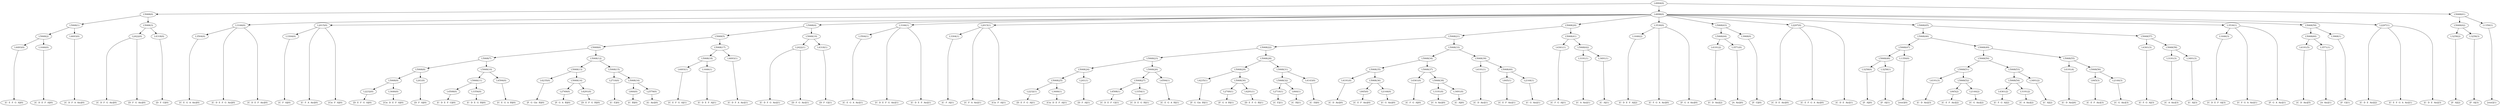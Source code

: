 digraph sample{
"L4493(0)"->"[C  E  F  G  A](0)"
"L1646(0)"->"[C  D  E  F  A](0)"
"L5068(2)"->"L4493(0)"
"L5068(2)"->"L1646(0)"
"L4693(0)"->"[C  D  F  A  Ais](0)"
"L5068(1)"->"L5068(2)"
"L5068(1)"->"L4693(0)"
"L2422(0)"->"[C  D  F  G  Ais](0)"
"L2422(0)"->"[D  F  G  Ais](0)"
"L4318(0)"->"[D  F  G](0)"
"L5068(3)"->"L2422(0)"
"L5068(3)"->"L4318(0)"
"L5068(0)"->"L5068(1)"
"L5068(0)"->"L5068(3)"
"L3504(0)"->"[C  E  G  A  Ais](0)"
"L3166(0)"->"[C  D  E  F  G  Ais](0)"
"L3166(0)"->"[C  D  E  F  Ais](0)"
"L3166(0)"->"L3504(0)"
"L3304(0)"->"[C  F  A](0)"
"L2015(0)"->"[C  F  A  Ais](0)"
"L2015(0)"->"L3304(0)"
"L2015(0)"->"[Cis  F  A](0)"
"L2232(0)"->"[D  E  F  G  A](0)"
"L3446(0)"->"[Cis  D  E  F  A](0)"
"L5068(9)"->"L2232(0)"
"L5068(9)"->"L3446(0)"
"L241(0)"->"[D  F  A](0)"
"L5068(8)"->"L5068(9)"
"L5068(8)"->"L241(0)"
"L4508(0)"->"[C  D  E  F  G](0)"
"L3354(0)"->"[C  D  E  G  B](0)"
"L5068(11)"->"L4508(0)"
"L5068(11)"->"L3354(0)"
"L4594(0)"->"[C  E  G  A  B](0)"
"L5068(10)"->"L5068(11)"
"L5068(10)"->"L4594(0)"
"L5068(7)"->"L5068(8)"
"L5068(7)"->"L5068(10)"
"L4235(0)"->"[F  G  Gis  B](0)"
"L2749(0)"->"[F  G  A  B](0)"
"L4291(0)"->"[D  E  F  G  B](0)"
"L5068(14)"->"L2749(0)"
"L5068(14)"->"L4291(0)"
"L5068(13)"->"L4235(0)"
"L5068(13)"->"L5068(14)"
"L2710(0)"->"[C  E](0)"
"L844(0)"->"[C  B](0)"
"L2579(0)"->"[G  Ais](0)"
"L5068(16)"->"L844(0)"
"L5068(16)"->"L2579(0)"
"L5068(15)"->"L2710(0)"
"L5068(15)"->"L5068(16)"
"L5068(12)"->"L5068(13)"
"L5068(12)"->"L5068(15)"
"L5068(6)"->"L5068(7)"
"L5068(6)"->"L5068(12)"
"L4493(1)"->"[C  E  F  G  A](1)"
"L1646(1)"->"[C  D  E  F  A](1)"
"L5068(18)"->"L4493(1)"
"L5068(18)"->"L1646(1)"
"L4693(1)"->"[C  D  F  A  Ais](1)"
"L5068(17)"->"L5068(18)"
"L5068(17)"->"L4693(1)"
"L5068(5)"->"L5068(6)"
"L5068(5)"->"L5068(17)"
"L2422(1)"->"[C  D  F  G  Ais](1)"
"L2422(1)"->"[D  F  G  Ais](1)"
"L4318(1)"->"[D  F  G](1)"
"L5068(19)"->"L2422(1)"
"L5068(19)"->"L4318(1)"
"L5068(4)"->"L5068(5)"
"L5068(4)"->"L5068(19)"
"L3504(1)"->"[C  E  G  A  Ais](1)"
"L3166(1)"->"[C  D  E  F  G  Ais](1)"
"L3166(1)"->"[C  D  E  F  Ais](1)"
"L3166(1)"->"L3504(1)"
"L3304(1)"->"[C  F  A](1)"
"L2015(1)"->"[C  F  A  Ais](1)"
"L2015(1)"->"L3304(1)"
"L2015(1)"->"[Cis  F  A](1)"
"L2232(1)"->"[D  E  F  G  A](1)"
"L3446(1)"->"[Cis  D  E  F  A](1)"
"L5068(25)"->"L2232(1)"
"L5068(25)"->"L3446(1)"
"L241(1)"->"[D  F  A](1)"
"L5068(24)"->"L5068(25)"
"L5068(24)"->"L241(1)"
"L4508(1)"->"[C  D  E  F  G](1)"
"L3354(1)"->"[C  D  E  G  B](1)"
"L5068(27)"->"L4508(1)"
"L5068(27)"->"L3354(1)"
"L4594(1)"->"[C  E  G  A  B](1)"
"L5068(26)"->"L5068(27)"
"L5068(26)"->"L4594(1)"
"L5068(23)"->"L5068(24)"
"L5068(23)"->"L5068(26)"
"L4235(1)"->"[F  G  Gis  B](1)"
"L2749(1)"->"[F  G  A  B](1)"
"L4291(1)"->"[D  E  F  G  B](1)"
"L5068(30)"->"L2749(1)"
"L5068(30)"->"L4291(1)"
"L5068(29)"->"L4235(1)"
"L5068(29)"->"L5068(30)"
"L2710(1)"->"[C  E](1)"
"L844(1)"->"[C  B](1)"
"L5068(32)"->"L2710(1)"
"L5068(32)"->"L844(1)"
"L4143(0)"->"[C  D](0)"
"L5068(31)"->"L5068(32)"
"L5068(31)"->"L4143(0)"
"L5068(28)"->"L5068(29)"
"L5068(28)"->"L5068(31)"
"L5068(22)"->"L5068(23)"
"L5068(22)"->"L5068(28)"
"L4191(0)"->"[C  D  Ais](0)"
"L845(0)"->"[C  E  F  Ais](0)"
"L2144(0)"->"[C  G  Ais](0)"
"L5068(36)"->"L845(0)"
"L5068(36)"->"L2144(0)"
"L5068(35)"->"L4191(0)"
"L5068(35)"->"L5068(36)"
"L4361(0)"->"[C  F  G  A](0)"
"L3191(0)"->"[C  A  Ais](0)"
"L3491(0)"->"[C  A](0)"
"L5068(38)"->"L3191(0)"
"L5068(38)"->"L3491(0)"
"L5068(37)"->"L4361(0)"
"L5068(37)"->"L5068(38)"
"L5068(34)"->"L5068(35)"
"L5068(34)"->"L5068(37)"
"L4191(1)"->"[C  D  Ais](1)"
"L845(1)"->"[C  E  F  Ais](1)"
"L2144(1)"->"[C  G  Ais](1)"
"L5068(40)"->"L845(1)"
"L5068(40)"->"L2144(1)"
"L5068(39)"->"L4191(1)"
"L5068(39)"->"L5068(40)"
"L5068(33)"->"L5068(34)"
"L5068(33)"->"L5068(39)"
"L5068(21)"->"L5068(22)"
"L5068(21)"->"L5068(33)"
"L4361(1)"->"[C  F  G  A](1)"
"L3191(1)"->"[C  A  Ais](1)"
"L3491(1)"->"[C  A](1)"
"L5068(42)"->"L3191(1)"
"L5068(42)"->"L3491(1)"
"L5068(41)"->"L4361(1)"
"L5068(41)"->"L5068(42)"
"L5068(20)"->"L5068(21)"
"L5068(20)"->"L5068(41)"
"L1646(2)"->"[C  D  E  F  A](2)"
"L3530(0)"->"[C  F  G  A  Ais](0)"
"L3530(0)"->"L1646(2)"
"L3530(0)"->"[F  G  A  Ais](0)"
"L4191(2)"->"[C  D  Ais](2)"
"L3571(0)"->"[A  Ais](0)"
"L5068(44)"->"L4191(2)"
"L5068(44)"->"L3571(0)"
"L3968(0)"->"[F  G](0)"
"L5068(43)"->"L5068(44)"
"L5068(43)"->"L3968(0)"
"L2297(0)"->"[C  D  E  Ais](0)"
"L2297(0)"->"[C  E  F  G  A  Ais](0)"
"L2297(0)"->"[C  D  E  Ais](1)"
"L3258(0)"->"[F  A](0)"
"L3258(1)"->"[F  A](1)"
"L5068(48)"->"L3258(0)"
"L5068(48)"->"L3258(1)"
"L1350(0)"->"[rest](0)"
"L5068(47)"->"L5068(48)"
"L5068(47)"->"L1350(0)"
"L4191(3)"->"[C  D  Ais](3)"
"L845(2)"->"[C  E  F  Ais](2)"
"L2144(2)"->"[C  G  Ais](2)"
"L5068(52)"->"L845(2)"
"L5068(52)"->"L2144(2)"
"L5068(51)"->"L4191(3)"
"L5068(51)"->"L5068(52)"
"L4361(2)"->"[C  F  G  A](2)"
"L3191(2)"->"[C  A  Ais](2)"
"L5068(54)"->"L4361(2)"
"L5068(54)"->"L3191(2)"
"L3491(2)"->"[C  A](2)"
"L5068(53)"->"L5068(54)"
"L5068(53)"->"L3491(2)"
"L5068(50)"->"L5068(51)"
"L5068(50)"->"L5068(53)"
"L4191(4)"->"[C  D  Ais](4)"
"L845(3)"->"[C  E  F  Ais](3)"
"L2144(3)"->"[C  G  Ais](3)"
"L5068(56)"->"L845(3)"
"L5068(56)"->"L2144(3)"
"L5068(55)"->"L4191(4)"
"L5068(55)"->"L5068(56)"
"L5068(49)"->"L5068(50)"
"L5068(49)"->"L5068(55)"
"L5068(46)"->"L5068(47)"
"L5068(46)"->"L5068(49)"
"L4361(3)"->"[C  F  G  A](3)"
"L3191(3)"->"[C  A  Ais](3)"
"L3491(3)"->"[C  A](3)"
"L5068(58)"->"L3191(3)"
"L5068(58)"->"L3491(3)"
"L5068(57)"->"L4361(3)"
"L5068(57)"->"L5068(58)"
"L5068(45)"->"L5068(46)"
"L5068(45)"->"L5068(57)"
"L1646(3)"->"[C  D  E  F  A](3)"
"L3530(1)"->"[C  F  G  A  Ais](1)"
"L3530(1)"->"L1646(3)"
"L3530(1)"->"[F  G  A  Ais](1)"
"L4191(5)"->"[C  D  Ais](5)"
"L3571(1)"->"[A  Ais](1)"
"L5068(60)"->"L4191(5)"
"L5068(60)"->"L3571(1)"
"L3968(1)"->"[F  G](1)"
"L5068(59)"->"L5068(60)"
"L5068(59)"->"L3968(1)"
"L2297(1)"->"[C  D  E  Ais](2)"
"L2297(1)"->"[C  E  F  G  A  Ais](1)"
"L2297(1)"->"[C  D  E  Ais](3)"
"L4898(0)"->"L3166(0)"
"L4898(0)"->"L2015(0)"
"L4898(0)"->"L5068(4)"
"L4898(0)"->"L3166(1)"
"L4898(0)"->"L2015(1)"
"L4898(0)"->"L5068(20)"
"L4898(0)"->"L3530(0)"
"L4898(0)"->"L5068(43)"
"L4898(0)"->"L2297(0)"
"L4898(0)"->"L5068(45)"
"L4898(0)"->"L3530(1)"
"L4898(0)"->"L5068(59)"
"L4898(0)"->"L2297(1)"
"L3258(2)"->"[F  A](2)"
"L3258(3)"->"[F  A](3)"
"L5068(62)"->"L3258(2)"
"L5068(62)"->"L3258(3)"
"L1350(1)"->"[rest](1)"
"L5068(61)"->"L5068(62)"
"L5068(61)"->"L1350(1)"
"L4904(0)"->"L5068(0)"
"L4904(0)"->"L4898(0)"
"L4904(0)"->"L5068(61)"
{rank = min; "L4904(0)"}
{rank = same; "L5068(0)"; "L4898(0)"; "L5068(61)";}
{rank = same; "L5068(1)"; "L5068(3)"; "L3166(0)"; "L2015(0)"; "L5068(4)"; "L3166(1)"; "L2015(1)"; "L5068(20)"; "L3530(0)"; "L5068(43)"; "L2297(0)"; "L5068(45)"; "L3530(1)"; "L5068(59)"; "L2297(1)"; "L5068(62)"; "L1350(1)";}
{rank = same; "L5068(2)"; "L4693(0)"; "L2422(0)"; "L4318(0)"; "L3504(0)"; "L3304(0)"; "L5068(5)"; "L5068(19)"; "L3504(1)"; "L3304(1)"; "L5068(21)"; "L5068(41)"; "L1646(2)"; "L5068(44)"; "L3968(0)"; "L5068(46)"; "L5068(57)"; "L1646(3)"; "L5068(60)"; "L3968(1)"; "L3258(2)"; "L3258(3)";}
{rank = same; "L4493(0)"; "L1646(0)"; "L5068(6)"; "L5068(17)"; "L2422(1)"; "L4318(1)"; "L5068(22)"; "L5068(33)"; "L4361(1)"; "L5068(42)"; "L4191(2)"; "L3571(0)"; "L5068(47)"; "L5068(49)"; "L4361(3)"; "L5068(58)"; "L4191(5)"; "L3571(1)";}
{rank = same; "L5068(7)"; "L5068(12)"; "L5068(18)"; "L4693(1)"; "L5068(23)"; "L5068(28)"; "L5068(34)"; "L5068(39)"; "L3191(1)"; "L3491(1)"; "L5068(48)"; "L1350(0)"; "L5068(50)"; "L5068(55)"; "L3191(3)"; "L3491(3)";}
{rank = same; "L5068(8)"; "L5068(10)"; "L5068(13)"; "L5068(15)"; "L4493(1)"; "L1646(1)"; "L5068(24)"; "L5068(26)"; "L5068(29)"; "L5068(31)"; "L5068(35)"; "L5068(37)"; "L4191(1)"; "L5068(40)"; "L3258(0)"; "L3258(1)"; "L5068(51)"; "L5068(53)"; "L4191(4)"; "L5068(56)";}
{rank = same; "L5068(9)"; "L241(0)"; "L5068(11)"; "L4594(0)"; "L4235(0)"; "L5068(14)"; "L2710(0)"; "L5068(16)"; "L5068(25)"; "L241(1)"; "L5068(27)"; "L4594(1)"; "L4235(1)"; "L5068(30)"; "L5068(32)"; "L4143(0)"; "L4191(0)"; "L5068(36)"; "L4361(0)"; "L5068(38)"; "L845(1)"; "L2144(1)"; "L4191(3)"; "L5068(52)"; "L5068(54)"; "L3491(2)"; "L845(3)"; "L2144(3)";}
{rank = same; "L2232(0)"; "L3446(0)"; "L4508(0)"; "L3354(0)"; "L2749(0)"; "L4291(0)"; "L844(0)"; "L2579(0)"; "L2232(1)"; "L3446(1)"; "L4508(1)"; "L3354(1)"; "L2749(1)"; "L4291(1)"; "L2710(1)"; "L844(1)"; "L845(0)"; "L2144(0)"; "L3191(0)"; "L3491(0)"; "L845(2)"; "L2144(2)"; "L4361(2)"; "L3191(2)";}
{rank = max; "[A  Ais](0)"; "[A  Ais](1)"; "[C  A  Ais](0)"; "[C  A  Ais](1)"; "[C  A  Ais](2)"; "[C  A  Ais](3)"; "[C  A](0)"; "[C  A](1)"; "[C  A](2)"; "[C  A](3)"; "[C  B](0)"; "[C  B](1)"; "[C  D  Ais](0)"; "[C  D  Ais](1)"; "[C  D  Ais](2)"; "[C  D  Ais](3)"; "[C  D  Ais](4)"; "[C  D  Ais](5)"; "[C  D  E  Ais](0)"; "[C  D  E  Ais](1)"; "[C  D  E  Ais](2)"; "[C  D  E  Ais](3)"; "[C  D  E  F  A](0)"; "[C  D  E  F  A](1)"; "[C  D  E  F  A](2)"; "[C  D  E  F  A](3)"; "[C  D  E  F  Ais](0)"; "[C  D  E  F  Ais](1)"; "[C  D  E  F  G  Ais](0)"; "[C  D  E  F  G  Ais](1)"; "[C  D  E  F  G](0)"; "[C  D  E  F  G](1)"; "[C  D  E  G  B](0)"; "[C  D  E  G  B](1)"; "[C  D  F  A  Ais](0)"; "[C  D  F  A  Ais](1)"; "[C  D  F  G  Ais](0)"; "[C  D  F  G  Ais](1)"; "[C  D](0)"; "[C  E  F  Ais](0)"; "[C  E  F  Ais](1)"; "[C  E  F  Ais](2)"; "[C  E  F  Ais](3)"; "[C  E  F  G  A  Ais](0)"; "[C  E  F  G  A  Ais](1)"; "[C  E  F  G  A](0)"; "[C  E  F  G  A](1)"; "[C  E  G  A  Ais](0)"; "[C  E  G  A  Ais](1)"; "[C  E  G  A  B](0)"; "[C  E  G  A  B](1)"; "[C  E](0)"; "[C  E](1)"; "[C  F  A  Ais](0)"; "[C  F  A  Ais](1)"; "[C  F  A](0)"; "[C  F  A](1)"; "[C  F  G  A  Ais](0)"; "[C  F  G  A  Ais](1)"; "[C  F  G  A](0)"; "[C  F  G  A](1)"; "[C  F  G  A](2)"; "[C  F  G  A](3)"; "[C  G  Ais](0)"; "[C  G  Ais](1)"; "[C  G  Ais](2)"; "[C  G  Ais](3)"; "[Cis  D  E  F  A](0)"; "[Cis  D  E  F  A](1)"; "[Cis  F  A](0)"; "[Cis  F  A](1)"; "[D  E  F  G  A](0)"; "[D  E  F  G  A](1)"; "[D  E  F  G  B](0)"; "[D  E  F  G  B](1)"; "[D  F  A](0)"; "[D  F  A](1)"; "[D  F  G  Ais](0)"; "[D  F  G  Ais](1)"; "[D  F  G](0)"; "[D  F  G](1)"; "[F  A](0)"; "[F  A](1)"; "[F  A](2)"; "[F  A](3)"; "[F  G  A  Ais](0)"; "[F  G  A  Ais](1)"; "[F  G  A  B](0)"; "[F  G  A  B](1)"; "[F  G  Gis  B](0)"; "[F  G  Gis  B](1)"; "[F  G](0)"; "[F  G](1)"; "[G  Ais](0)"; "[rest](0)"; "[rest](1)";}
}